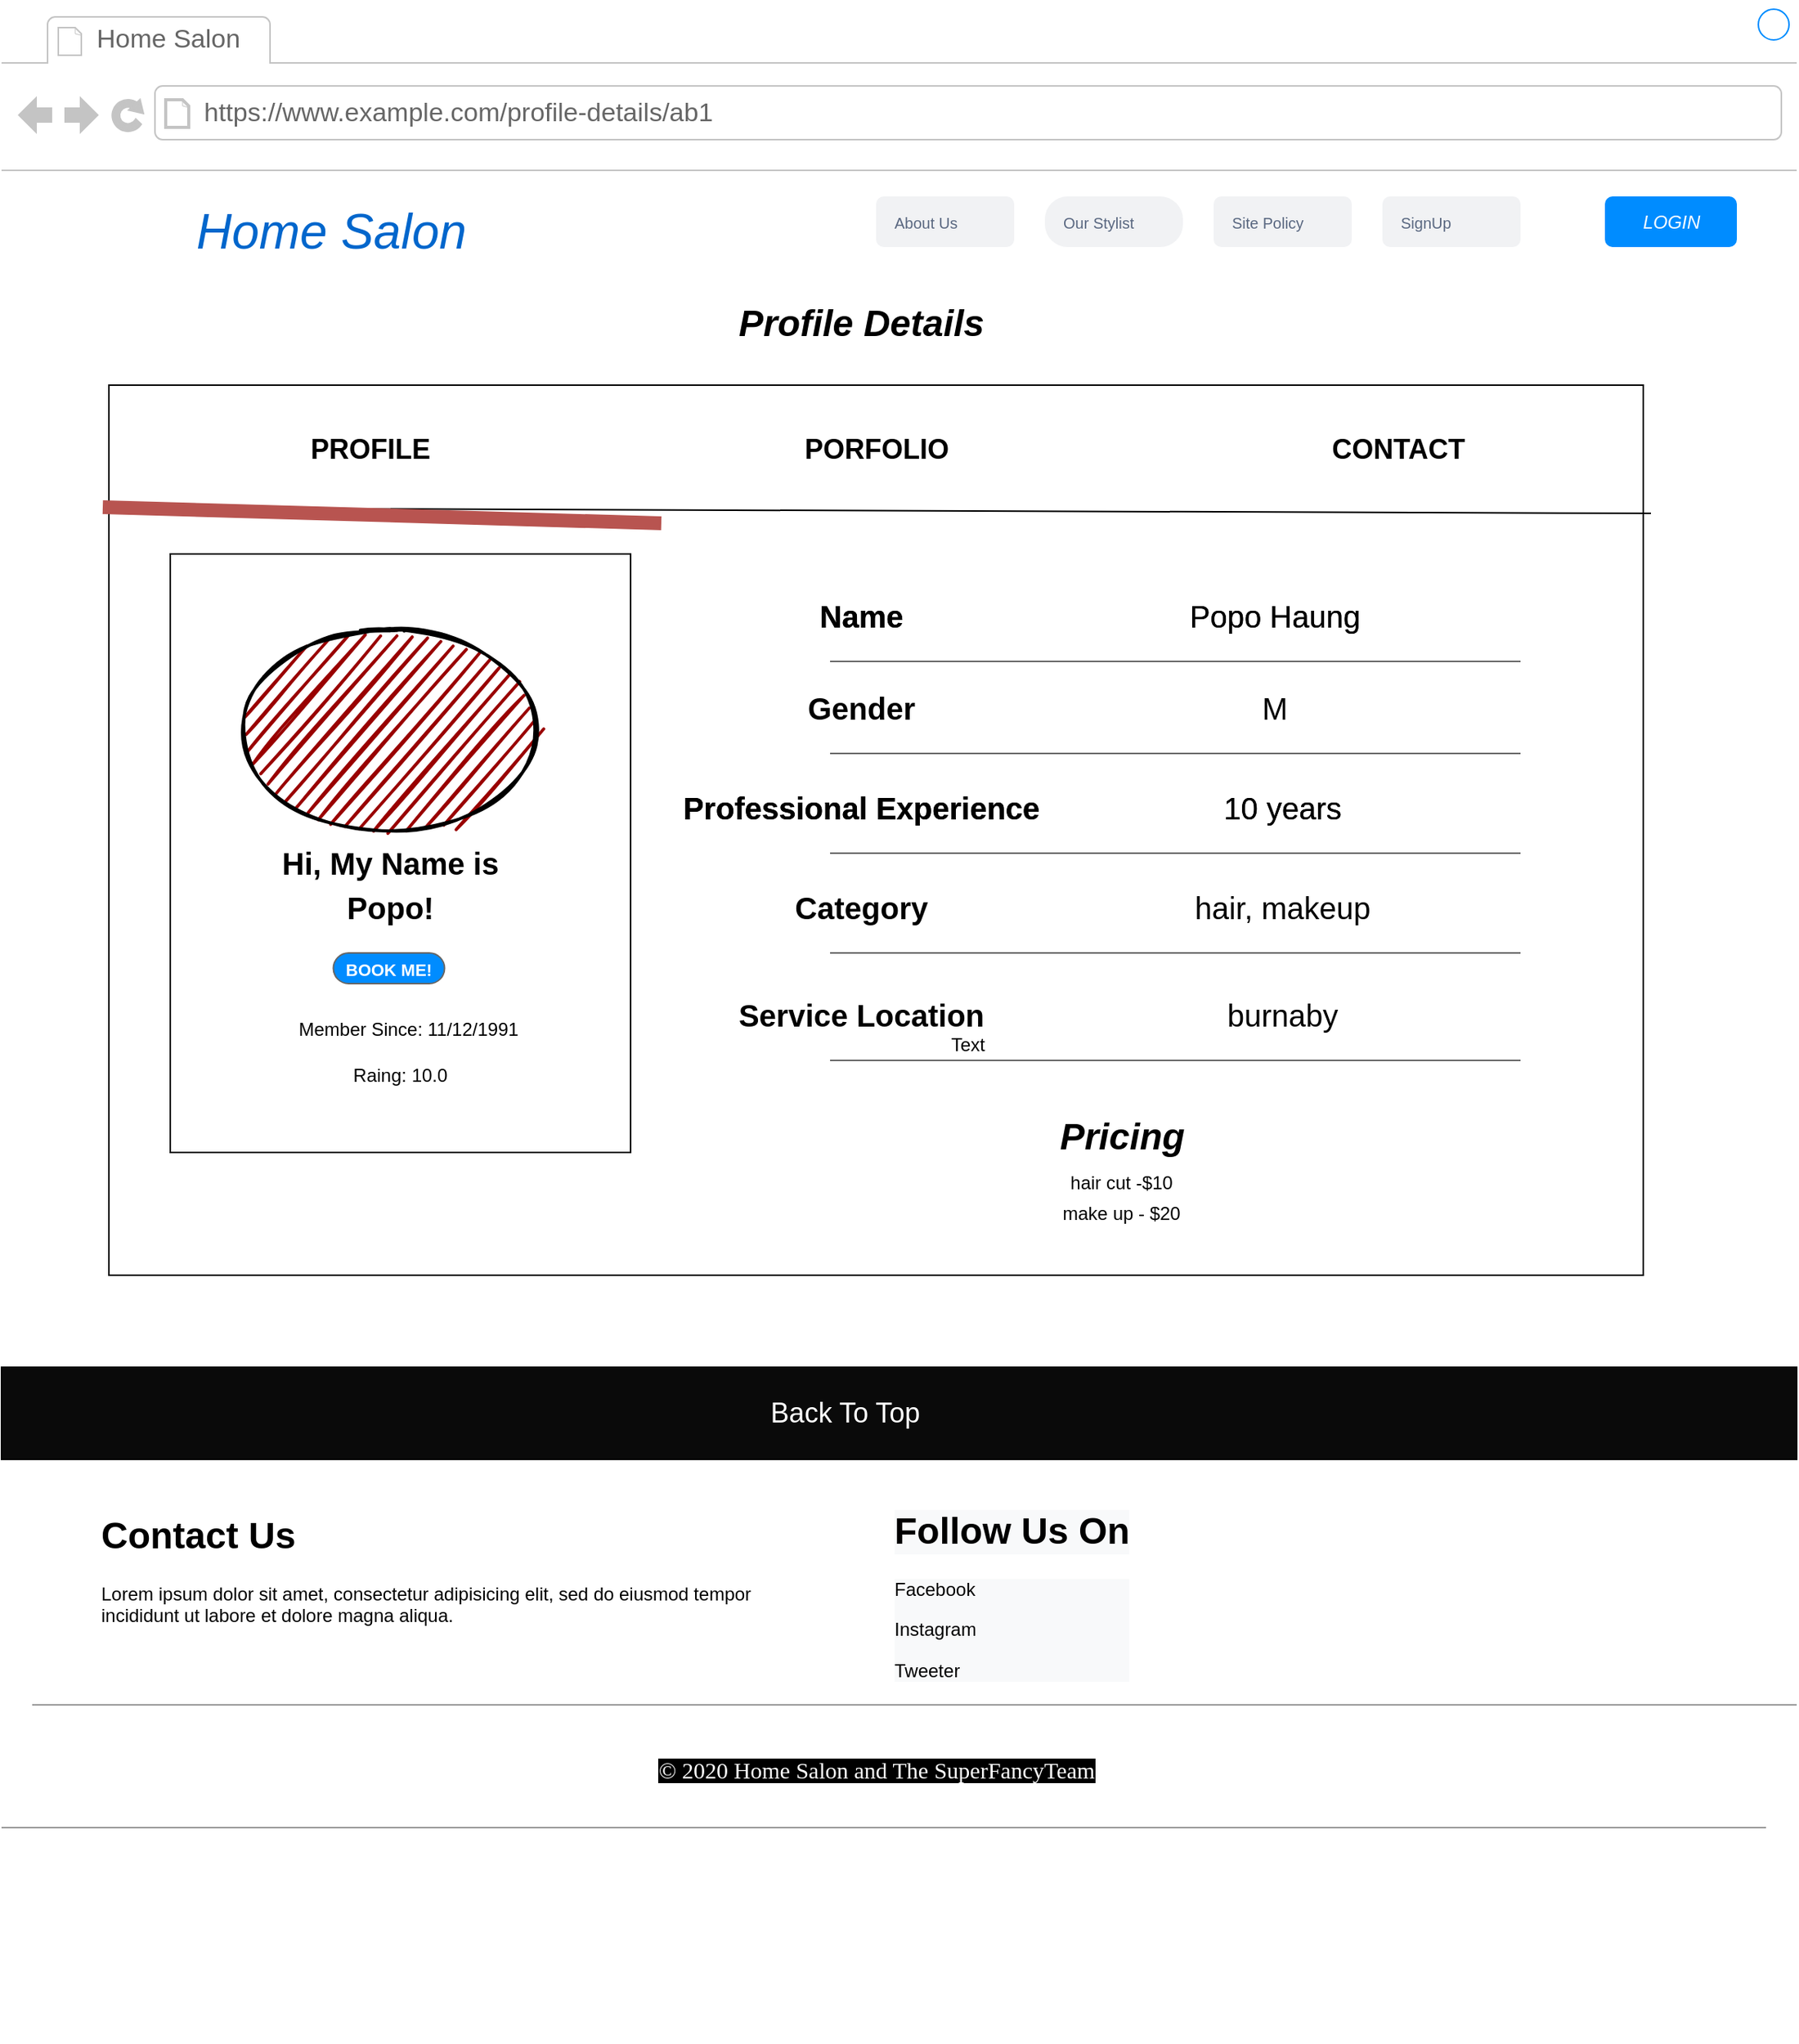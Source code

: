 <mxfile version="13.7.3" type="device"><diagram id="piDafpqhtRUU5qUU-vj8" name="Page-1"><mxGraphModel dx="1280" dy="803" grid="1" gridSize="10" guides="1" tooltips="1" connect="1" arrows="1" fold="1" page="1" pageScale="1" pageWidth="827" pageHeight="1169" math="0" shadow="0"><root><mxCell id="0"/><mxCell id="1" parent="0"/><mxCell id="8962rQQDY3VNNf6We3Pp-1" value="" style="strokeWidth=1;shadow=0;dashed=0;align=center;html=1;shape=mxgraph.mockup.containers.browserWindow;rSize=0;strokeColor2=#008cff;strokeColor3=#c4c4c4;mainText=,;recursiveResize=0;strokeColor=#FFFFFF;fontColor=#FFFFFF;" parent="1" vertex="1"><mxGeometry x="210" y="30" width="1170" height="1150" as="geometry"/></mxCell><mxCell id="8962rQQDY3VNNf6We3Pp-2" value="Page 1" style="strokeWidth=1;shadow=0;dashed=0;align=center;html=1;shape=mxgraph.mockup.containers.anchor;fontSize=17;fontColor=#666666;align=left;" parent="8962rQQDY3VNNf6We3Pp-1" vertex="1"><mxGeometry x="60" y="12" width="110" height="26" as="geometry"/></mxCell><mxCell id="8962rQQDY3VNNf6We3Pp-3" value="https://www.example.com" style="strokeWidth=1;shadow=0;dashed=0;align=center;html=1;shape=mxgraph.mockup.containers.anchor;rSize=0;fontSize=17;fontColor=#666666;align=left;" parent="8962rQQDY3VNNf6We3Pp-1" vertex="1"><mxGeometry x="130" y="60" width="250" height="26" as="geometry"/></mxCell><mxCell id="8962rQQDY3VNNf6We3Pp-6" value="SignUp" style="rounded=1;fillColor=#F1F2F4;strokeColor=none;html=1;fontColor=#596780;align=left;fontSize=10;spacingLeft=10" parent="8962rQQDY3VNNf6We3Pp-1" vertex="1"><mxGeometry x="900" y="127" width="90" height="33" as="geometry"/></mxCell><mxCell id="8962rQQDY3VNNf6We3Pp-8" value="Site Policy" style="rounded=1;fillColor=#F1F2F4;strokeColor=none;html=1;fontColor=#596780;align=left;fontSize=10;spacingLeft=10" parent="8962rQQDY3VNNf6We3Pp-1" vertex="1"><mxGeometry x="790" y="127" width="90" height="33" as="geometry"/></mxCell><mxCell id="8962rQQDY3VNNf6We3Pp-10" value="Our Stylist" style="rounded=1;fillColor=#F1F2F4;strokeColor=none;html=1;fontColor=#596780;align=left;fontSize=10;spacingLeft=10;arcSize=45;" parent="8962rQQDY3VNNf6We3Pp-1" vertex="1"><mxGeometry x="680" y="127" width="90" height="33" as="geometry"/></mxCell><mxCell id="8962rQQDY3VNNf6We3Pp-12" value="About Us" style="rounded=1;fillColor=#F1F2F4;strokeColor=none;html=1;fontColor=#596780;align=left;fontSize=10;spacingLeft=10" parent="8962rQQDY3VNNf6We3Pp-1" vertex="1"><mxGeometry x="570" y="127" width="90" height="33" as="geometry"/></mxCell><mxCell id="8962rQQDY3VNNf6We3Pp-14" value="&lt;i&gt;LOGIN&lt;/i&gt;" style="rounded=1;align=center;strokeColor=none;html=1;fontColor=#ffffff;fontSize=12;fillColor=#008CFF;" parent="8962rQQDY3VNNf6We3Pp-1" vertex="1"><mxGeometry x="1045" y="127" width="86" height="33" as="geometry"/></mxCell><mxCell id="8962rQQDY3VNNf6We3Pp-16" value="&lt;font style=&quot;font-size: 32px&quot;&gt;&lt;i&gt;Home Salon&lt;/i&gt;&lt;/font&gt;" style="text;html=1;strokeColor=none;fillColor=none;align=center;verticalAlign=middle;whiteSpace=wrap;rounded=0;fontSize=13;fontColor=#0066CC;" parent="8962rQQDY3VNNf6We3Pp-1" vertex="1"><mxGeometry x="100" y="140" width="230" height="20" as="geometry"/></mxCell><mxCell id="8962rQQDY3VNNf6We3Pp-35" value="" style="verticalLabelPosition=bottom;shadow=0;dashed=0;align=center;html=1;verticalAlign=top;strokeWidth=1;shape=mxgraph.mockup.markup.line;strokeColor=#999999;fillColor=#008CFF;fontSize=13;fontColor=#0066CC;" parent="8962rQQDY3VNNf6We3Pp-1" vertex="1"><mxGeometry y="1180" width="1150" height="20" as="geometry"/></mxCell><mxCell id="jDjJWMYXIh3P_rU1NpnS-8" value="" style="rounded=0;whiteSpace=wrap;html=1;" vertex="1" parent="8962rQQDY3VNNf6We3Pp-1"><mxGeometry x="70" y="250" width="1000" height="560" as="geometry"/></mxCell><mxCell id="jDjJWMYXIh3P_rU1NpnS-10" value="&lt;i&gt;Profile Details&lt;/i&gt;" style="text;strokeColor=none;fillColor=none;html=1;fontSize=24;fontStyle=1;verticalAlign=middle;align=center;" vertex="1" parent="8962rQQDY3VNNf6We3Pp-1"><mxGeometry x="510" y="190" width="100" height="40" as="geometry"/></mxCell><mxCell id="jDjJWMYXIh3P_rU1NpnS-12" value="" style="endArrow=none;html=1;exitX=-0.004;exitY=0.138;exitDx=0;exitDy=0;entryX=1.005;entryY=0.144;entryDx=0;entryDy=0;exitPerimeter=0;entryPerimeter=0;" edge="1" parent="8962rQQDY3VNNf6We3Pp-1" source="jDjJWMYXIh3P_rU1NpnS-8" target="jDjJWMYXIh3P_rU1NpnS-8"><mxGeometry width="50" height="50" relative="1" as="geometry"><mxPoint x="610" y="480" as="sourcePoint"/><mxPoint x="660" y="430" as="targetPoint"/></mxGeometry></mxCell><mxCell id="jDjJWMYXIh3P_rU1NpnS-14" value="&lt;font style=&quot;font-size: 18px&quot;&gt;PROFILE&lt;/font&gt;" style="text;strokeColor=none;fillColor=none;html=1;fontSize=24;fontStyle=1;verticalAlign=middle;align=center;" vertex="1" parent="8962rQQDY3VNNf6We3Pp-1"><mxGeometry x="190" y="270" width="100" height="40" as="geometry"/></mxCell><mxCell id="jDjJWMYXIh3P_rU1NpnS-16" value="&lt;font style=&quot;font-size: 18px&quot;&gt;CONTACT&lt;/font&gt;" style="text;strokeColor=none;fillColor=none;html=1;fontSize=24;fontStyle=1;verticalAlign=middle;align=center;" vertex="1" parent="8962rQQDY3VNNf6We3Pp-1"><mxGeometry x="860" y="270" width="100" height="40" as="geometry"/></mxCell><mxCell id="jDjJWMYXIh3P_rU1NpnS-15" value="&lt;font style=&quot;font-size: 18px&quot;&gt;PORFOLIO&lt;/font&gt;" style="text;strokeColor=none;fillColor=none;html=1;fontSize=24;fontStyle=1;verticalAlign=middle;align=center;" vertex="1" parent="8962rQQDY3VNNf6We3Pp-1"><mxGeometry x="520" y="270" width="100" height="40" as="geometry"/></mxCell><mxCell id="jDjJWMYXIh3P_rU1NpnS-18" value="" style="rounded=0;whiteSpace=wrap;html=1;" vertex="1" parent="8962rQQDY3VNNf6We3Pp-1"><mxGeometry x="110" y="360" width="300" height="390" as="geometry"/></mxCell><mxCell id="jDjJWMYXIh3P_rU1NpnS-19" value="" style="ellipse;whiteSpace=wrap;html=1;strokeWidth=2;fillWeight=2;hachureGap=8;fillColor=#990000;fillStyle=dots;sketch=1;" vertex="1" parent="8962rQQDY3VNNf6We3Pp-1"><mxGeometry x="155" y="410" width="195" height="130" as="geometry"/></mxCell><mxCell id="jDjJWMYXIh3P_rU1NpnS-20" value="&lt;font style=&quot;font-size: 20px&quot;&gt;Hi, My Name is &lt;br&gt;Popo!&lt;/font&gt;" style="text;strokeColor=none;fillColor=none;html=1;fontSize=24;fontStyle=1;verticalAlign=middle;align=center;" vertex="1" parent="8962rQQDY3VNNf6We3Pp-1"><mxGeometry x="202.5" y="555" width="100" height="40" as="geometry"/></mxCell><mxCell id="jDjJWMYXIh3P_rU1NpnS-22" value="&lt;font style=&quot;font-size: 11px&quot;&gt;BOOK ME!&lt;/font&gt;" style="strokeWidth=1;shadow=0;dashed=0;align=center;html=1;shape=mxgraph.mockup.buttons.button;strokeColor=#666666;fontColor=#ffffff;mainText=;buttonStyle=round;fontSize=17;fontStyle=1;fillColor=#008cff;whiteSpace=wrap;" vertex="1" parent="8962rQQDY3VNNf6We3Pp-1"><mxGeometry x="216.25" y="620" width="72.5" height="20" as="geometry"/></mxCell><mxCell id="jDjJWMYXIh3P_rU1NpnS-23" value="Member Since: 11/12/1991&amp;nbsp;" style="text;html=1;strokeColor=none;fillColor=none;align=center;verticalAlign=middle;whiteSpace=wrap;rounded=0;" vertex="1" parent="8962rQQDY3VNNf6We3Pp-1"><mxGeometry x="182.5" y="660" width="167.5" height="20" as="geometry"/></mxCell><mxCell id="jDjJWMYXIh3P_rU1NpnS-24" value="Raing: 10.0" style="text;html=1;strokeColor=none;fillColor=none;align=center;verticalAlign=middle;whiteSpace=wrap;rounded=0;" vertex="1" parent="8962rQQDY3VNNf6We3Pp-1"><mxGeometry x="213.13" y="690" width="93.75" height="20" as="geometry"/></mxCell><mxCell id="jDjJWMYXIh3P_rU1NpnS-175" value="" style="group" vertex="1" connectable="0" parent="8962rQQDY3VNNf6We3Pp-1"><mxGeometry x="510" y="570" width="480" height="50" as="geometry"/></mxCell><mxCell id="jDjJWMYXIh3P_rU1NpnS-176" value="&lt;font style=&quot;font-size: 20px&quot;&gt;Category&lt;/font&gt;" style="text;strokeColor=none;fillColor=none;html=1;fontSize=24;fontStyle=1;verticalAlign=middle;align=center;" vertex="1" parent="jDjJWMYXIh3P_rU1NpnS-175"><mxGeometry width="100" height="40" as="geometry"/></mxCell><mxCell id="jDjJWMYXIh3P_rU1NpnS-177" value="&lt;font style=&quot;font-size: 20px&quot;&gt;hair, makeup&lt;/font&gt;" style="text;html=1;strokeColor=none;fillColor=none;align=center;verticalAlign=middle;whiteSpace=wrap;rounded=0;" vertex="1" parent="jDjJWMYXIh3P_rU1NpnS-175"><mxGeometry x="240" y="10" width="170" height="20" as="geometry"/></mxCell><mxCell id="jDjJWMYXIh3P_rU1NpnS-178" value="" style="endArrow=none;html=1;strokeWidth=1;gradientColor=#b3b3b3;fillColor=#f5f5f5;strokeColor=#666666;" edge="1" parent="jDjJWMYXIh3P_rU1NpnS-175"><mxGeometry width="50" height="50" relative="1" as="geometry"><mxPoint x="30" y="50" as="sourcePoint"/><mxPoint x="480" y="50" as="targetPoint"/></mxGeometry></mxCell><mxCell id="jDjJWMYXIh3P_rU1NpnS-171" value="" style="group" vertex="1" connectable="0" parent="8962rQQDY3VNNf6We3Pp-1"><mxGeometry x="510" y="640" width="480" height="50" as="geometry"/></mxCell><mxCell id="jDjJWMYXIh3P_rU1NpnS-172" value="&lt;font style=&quot;font-size: 20px&quot;&gt;Service Location&lt;/font&gt;" style="text;strokeColor=none;fillColor=none;html=1;fontSize=24;fontStyle=1;verticalAlign=middle;align=center;" vertex="1" parent="jDjJWMYXIh3P_rU1NpnS-171"><mxGeometry width="100" height="40" as="geometry"/></mxCell><mxCell id="jDjJWMYXIh3P_rU1NpnS-173" value="&lt;font style=&quot;font-size: 20px&quot;&gt;burnaby&lt;/font&gt;" style="text;html=1;strokeColor=none;fillColor=none;align=center;verticalAlign=middle;whiteSpace=wrap;rounded=0;" vertex="1" parent="jDjJWMYXIh3P_rU1NpnS-171"><mxGeometry x="240" y="10" width="170" height="20" as="geometry"/></mxCell><mxCell id="jDjJWMYXIh3P_rU1NpnS-174" value="" style="endArrow=none;html=1;strokeWidth=1;gradientColor=#b3b3b3;fillColor=#f5f5f5;strokeColor=#666666;" edge="1" parent="jDjJWMYXIh3P_rU1NpnS-171"><mxGeometry width="50" height="50" relative="1" as="geometry"><mxPoint x="30" y="50" as="sourcePoint"/><mxPoint x="480" y="50" as="targetPoint"/></mxGeometry></mxCell><mxCell id="jDjJWMYXIh3P_rU1NpnS-50" value="" style="group" vertex="1" connectable="0" parent="8962rQQDY3VNNf6We3Pp-1"><mxGeometry x="510" y="440" width="660" height="890" as="geometry"/></mxCell><mxCell id="jDjJWMYXIh3P_rU1NpnS-51" value="&lt;span style=&quot;font-size: 20px&quot;&gt;Gender&lt;/span&gt;" style="text;strokeColor=none;fillColor=none;html=1;fontSize=24;fontStyle=1;verticalAlign=middle;align=center;" vertex="1" parent="jDjJWMYXIh3P_rU1NpnS-50"><mxGeometry width="100" height="40" as="geometry"/></mxCell><mxCell id="jDjJWMYXIh3P_rU1NpnS-52" value="&lt;font style=&quot;font-size: 20px&quot;&gt;M&lt;/font&gt;" style="text;html=1;strokeColor=none;fillColor=none;align=center;verticalAlign=middle;whiteSpace=wrap;rounded=0;" vertex="1" parent="jDjJWMYXIh3P_rU1NpnS-50"><mxGeometry x="240" y="10" width="160" height="20" as="geometry"/></mxCell><mxCell id="jDjJWMYXIh3P_rU1NpnS-53" value="" style="endArrow=none;html=1;strokeWidth=1;gradientColor=#b3b3b3;fillColor=#f5f5f5;strokeColor=#666666;" edge="1" parent="jDjJWMYXIh3P_rU1NpnS-50"><mxGeometry width="50" height="50" relative="1" as="geometry"><mxPoint x="30" y="50" as="sourcePoint"/><mxPoint x="480" y="50" as="targetPoint"/></mxGeometry></mxCell><mxCell id="jDjJWMYXIh3P_rU1NpnS-183" value="" style="strokeWidth=1;shadow=0;dashed=0;align=center;html=1;shape=mxgraph.mockup.containers.browserWindow;rSize=0;strokeColor2=#008cff;strokeColor3=#c4c4c4;mainText=,;recursiveResize=0;strokeColor=#FFFFFF;fontColor=#FFFFFF;" vertex="1" parent="jDjJWMYXIh3P_rU1NpnS-50"><mxGeometry x="-510" y="-440" width="1170" height="1170" as="geometry"/></mxCell><mxCell id="jDjJWMYXIh3P_rU1NpnS-184" value="Home Salon" style="strokeWidth=1;shadow=0;dashed=0;align=center;html=1;shape=mxgraph.mockup.containers.anchor;fontSize=17;fontColor=#666666;align=left;" vertex="1" parent="jDjJWMYXIh3P_rU1NpnS-183"><mxGeometry x="60" y="12" width="110" height="26" as="geometry"/></mxCell><mxCell id="jDjJWMYXIh3P_rU1NpnS-185" value="https://www.example.com/profile-details/ab1" style="strokeWidth=1;shadow=0;dashed=0;align=center;html=1;shape=mxgraph.mockup.containers.anchor;rSize=0;fontSize=17;fontColor=#666666;align=left;" vertex="1" parent="jDjJWMYXIh3P_rU1NpnS-183"><mxGeometry x="130" y="60" width="250" height="26" as="geometry"/></mxCell><mxCell id="jDjJWMYXIh3P_rU1NpnS-186" value="SignUp" style="rounded=1;fillColor=#F1F2F4;strokeColor=none;html=1;fontColor=#596780;align=left;fontSize=10;spacingLeft=10" vertex="1" parent="jDjJWMYXIh3P_rU1NpnS-183"><mxGeometry x="900" y="127" width="90" height="33" as="geometry"/></mxCell><mxCell id="jDjJWMYXIh3P_rU1NpnS-187" value="Site Policy" style="rounded=1;fillColor=#F1F2F4;strokeColor=none;html=1;fontColor=#596780;align=left;fontSize=10;spacingLeft=10" vertex="1" parent="jDjJWMYXIh3P_rU1NpnS-183"><mxGeometry x="790" y="127" width="90" height="33" as="geometry"/></mxCell><mxCell id="jDjJWMYXIh3P_rU1NpnS-188" value="Our Stylist" style="rounded=1;fillColor=#F1F2F4;strokeColor=none;html=1;fontColor=#596780;align=left;fontSize=10;spacingLeft=10;arcSize=45;" vertex="1" parent="jDjJWMYXIh3P_rU1NpnS-183"><mxGeometry x="680" y="127" width="90" height="33" as="geometry"/></mxCell><mxCell id="jDjJWMYXIh3P_rU1NpnS-189" value="About Us" style="rounded=1;fillColor=#F1F2F4;strokeColor=none;html=1;fontColor=#596780;align=left;fontSize=10;spacingLeft=10" vertex="1" parent="jDjJWMYXIh3P_rU1NpnS-183"><mxGeometry x="570" y="127" width="90" height="33" as="geometry"/></mxCell><mxCell id="jDjJWMYXIh3P_rU1NpnS-190" value="&lt;i&gt;LOGIN&lt;/i&gt;" style="rounded=1;align=center;strokeColor=none;html=1;fontColor=#ffffff;fontSize=12;fillColor=#008CFF;" vertex="1" parent="jDjJWMYXIh3P_rU1NpnS-183"><mxGeometry x="1045" y="127" width="86" height="33" as="geometry"/></mxCell><mxCell id="jDjJWMYXIh3P_rU1NpnS-191" value="&lt;font style=&quot;font-size: 32px&quot;&gt;&lt;i&gt;Home Salon&lt;/i&gt;&lt;/font&gt;" style="text;html=1;strokeColor=none;fillColor=none;align=center;verticalAlign=middle;whiteSpace=wrap;rounded=0;fontSize=13;fontColor=#0066CC;" vertex="1" parent="jDjJWMYXIh3P_rU1NpnS-183"><mxGeometry x="100" y="140" width="230" height="20" as="geometry"/></mxCell><mxCell id="jDjJWMYXIh3P_rU1NpnS-192" value="" style="verticalLabelPosition=bottom;shadow=0;dashed=0;align=center;html=1;verticalAlign=top;strokeWidth=1;shape=mxgraph.mockup.markup.line;strokeColor=#999999;fillColor=#008CFF;fontSize=13;fontColor=#0066CC;" vertex="1" parent="jDjJWMYXIh3P_rU1NpnS-183"><mxGeometry x="20" y="1100" width="1150" height="20" as="geometry"/></mxCell><mxCell id="jDjJWMYXIh3P_rU1NpnS-201" value="" style="rounded=0;whiteSpace=wrap;html=1;" vertex="1" parent="jDjJWMYXIh3P_rU1NpnS-183"><mxGeometry x="70" y="250" width="1000" height="580" as="geometry"/></mxCell><mxCell id="jDjJWMYXIh3P_rU1NpnS-202" value="&lt;i&gt;Profile Details&lt;/i&gt;" style="text;strokeColor=none;fillColor=none;html=1;fontSize=24;fontStyle=1;verticalAlign=middle;align=center;" vertex="1" parent="jDjJWMYXIh3P_rU1NpnS-183"><mxGeometry x="510" y="190" width="100" height="40" as="geometry"/></mxCell><mxCell id="jDjJWMYXIh3P_rU1NpnS-203" value="" style="endArrow=none;html=1;exitX=-0.004;exitY=0.138;exitDx=0;exitDy=0;entryX=1.005;entryY=0.144;entryDx=0;entryDy=0;exitPerimeter=0;entryPerimeter=0;" edge="1" parent="jDjJWMYXIh3P_rU1NpnS-183" source="jDjJWMYXIh3P_rU1NpnS-201" target="jDjJWMYXIh3P_rU1NpnS-201"><mxGeometry width="50" height="50" relative="1" as="geometry"><mxPoint x="610" y="480" as="sourcePoint"/><mxPoint x="660" y="430" as="targetPoint"/></mxGeometry></mxCell><mxCell id="jDjJWMYXIh3P_rU1NpnS-204" value="&lt;font style=&quot;font-size: 18px&quot;&gt;PROFILE&lt;/font&gt;" style="text;strokeColor=none;fillColor=none;html=1;fontSize=24;fontStyle=1;verticalAlign=middle;align=center;" vertex="1" parent="jDjJWMYXIh3P_rU1NpnS-183"><mxGeometry x="190" y="270" width="100" height="40" as="geometry"/></mxCell><mxCell id="jDjJWMYXIh3P_rU1NpnS-205" value="&lt;font style=&quot;font-size: 18px&quot;&gt;CONTACT&lt;/font&gt;" style="text;strokeColor=none;fillColor=none;html=1;fontSize=24;fontStyle=1;verticalAlign=middle;align=center;" vertex="1" parent="jDjJWMYXIh3P_rU1NpnS-183"><mxGeometry x="860" y="270" width="100" height="40" as="geometry"/></mxCell><mxCell id="jDjJWMYXIh3P_rU1NpnS-206" value="&lt;font style=&quot;font-size: 18px&quot;&gt;PORFOLIO&lt;/font&gt;" style="text;strokeColor=none;fillColor=none;html=1;fontSize=24;fontStyle=1;verticalAlign=middle;align=center;" vertex="1" parent="jDjJWMYXIh3P_rU1NpnS-183"><mxGeometry x="520" y="270" width="100" height="40" as="geometry"/></mxCell><mxCell id="jDjJWMYXIh3P_rU1NpnS-207" value="" style="rounded=0;whiteSpace=wrap;html=1;" vertex="1" parent="jDjJWMYXIh3P_rU1NpnS-183"><mxGeometry x="110" y="360" width="300" height="390" as="geometry"/></mxCell><mxCell id="jDjJWMYXIh3P_rU1NpnS-208" value="" style="ellipse;whiteSpace=wrap;html=1;strokeWidth=2;fillWeight=2;hachureGap=8;fillColor=#990000;fillStyle=dots;sketch=1;" vertex="1" parent="jDjJWMYXIh3P_rU1NpnS-183"><mxGeometry x="155" y="410" width="195" height="130" as="geometry"/></mxCell><mxCell id="jDjJWMYXIh3P_rU1NpnS-209" value="&lt;font style=&quot;font-size: 20px&quot;&gt;Hi, My Name is &lt;br&gt;Popo!&lt;/font&gt;" style="text;strokeColor=none;fillColor=none;html=1;fontSize=24;fontStyle=1;verticalAlign=middle;align=center;" vertex="1" parent="jDjJWMYXIh3P_rU1NpnS-183"><mxGeometry x="202.5" y="555" width="100" height="40" as="geometry"/></mxCell><mxCell id="jDjJWMYXIh3P_rU1NpnS-210" value="&lt;font style=&quot;font-size: 11px&quot;&gt;BOOK ME!&lt;/font&gt;" style="strokeWidth=1;shadow=0;dashed=0;align=center;html=1;shape=mxgraph.mockup.buttons.button;strokeColor=#666666;fontColor=#ffffff;mainText=;buttonStyle=round;fontSize=17;fontStyle=1;fillColor=#008cff;whiteSpace=wrap;" vertex="1" parent="jDjJWMYXIh3P_rU1NpnS-183"><mxGeometry x="216.25" y="620" width="72.5" height="20" as="geometry"/></mxCell><mxCell id="jDjJWMYXIh3P_rU1NpnS-211" value="Member Since: 11/12/1991&amp;nbsp;" style="text;html=1;strokeColor=none;fillColor=none;align=center;verticalAlign=middle;whiteSpace=wrap;rounded=0;" vertex="1" parent="jDjJWMYXIh3P_rU1NpnS-183"><mxGeometry x="182.5" y="660" width="167.5" height="20" as="geometry"/></mxCell><mxCell id="jDjJWMYXIh3P_rU1NpnS-212" value="Raing: 10.0" style="text;html=1;strokeColor=none;fillColor=none;align=center;verticalAlign=middle;whiteSpace=wrap;rounded=0;" vertex="1" parent="jDjJWMYXIh3P_rU1NpnS-183"><mxGeometry x="213.13" y="690" width="93.75" height="20" as="geometry"/></mxCell><mxCell id="jDjJWMYXIh3P_rU1NpnS-213" value="" style="group" vertex="1" connectable="0" parent="jDjJWMYXIh3P_rU1NpnS-183"><mxGeometry x="510" y="570" width="480" height="50" as="geometry"/></mxCell><mxCell id="jDjJWMYXIh3P_rU1NpnS-214" value="&lt;font style=&quot;font-size: 20px&quot;&gt;Category&lt;/font&gt;" style="text;strokeColor=none;fillColor=none;html=1;fontSize=24;fontStyle=1;verticalAlign=middle;align=center;" vertex="1" parent="jDjJWMYXIh3P_rU1NpnS-213"><mxGeometry width="100" height="40" as="geometry"/></mxCell><mxCell id="jDjJWMYXIh3P_rU1NpnS-215" value="&lt;font style=&quot;font-size: 20px&quot;&gt;hair, makeup&lt;/font&gt;" style="text;html=1;strokeColor=none;fillColor=none;align=center;verticalAlign=middle;whiteSpace=wrap;rounded=0;" vertex="1" parent="jDjJWMYXIh3P_rU1NpnS-213"><mxGeometry x="240" y="10" width="170" height="20" as="geometry"/></mxCell><mxCell id="jDjJWMYXIh3P_rU1NpnS-216" value="" style="endArrow=none;html=1;strokeWidth=1;gradientColor=#b3b3b3;fillColor=#f5f5f5;strokeColor=#666666;" edge="1" parent="jDjJWMYXIh3P_rU1NpnS-213"><mxGeometry width="50" height="50" relative="1" as="geometry"><mxPoint x="30" y="50" as="sourcePoint"/><mxPoint x="480" y="50" as="targetPoint"/></mxGeometry></mxCell><mxCell id="jDjJWMYXIh3P_rU1NpnS-217" value="" style="group" vertex="1" connectable="0" parent="jDjJWMYXIh3P_rU1NpnS-183"><mxGeometry x="510" y="640" width="480" height="50" as="geometry"/></mxCell><mxCell id="jDjJWMYXIh3P_rU1NpnS-218" value="&lt;font style=&quot;font-size: 20px&quot;&gt;Service Location&lt;/font&gt;" style="text;strokeColor=none;fillColor=none;html=1;fontSize=24;fontStyle=1;verticalAlign=middle;align=center;" vertex="1" parent="jDjJWMYXIh3P_rU1NpnS-217"><mxGeometry width="100" height="40" as="geometry"/></mxCell><mxCell id="jDjJWMYXIh3P_rU1NpnS-219" value="&lt;font style=&quot;font-size: 20px&quot;&gt;burnaby&lt;/font&gt;" style="text;html=1;strokeColor=none;fillColor=none;align=center;verticalAlign=middle;whiteSpace=wrap;rounded=0;" vertex="1" parent="jDjJWMYXIh3P_rU1NpnS-217"><mxGeometry x="240" y="10" width="170" height="20" as="geometry"/></mxCell><mxCell id="jDjJWMYXIh3P_rU1NpnS-220" value="" style="endArrow=none;html=1;strokeWidth=1;gradientColor=#b3b3b3;fillColor=#f5f5f5;strokeColor=#666666;" edge="1" parent="jDjJWMYXIh3P_rU1NpnS-217"><mxGeometry width="50" height="50" relative="1" as="geometry"><mxPoint x="30" y="50" as="sourcePoint"/><mxPoint x="480" y="50" as="targetPoint"/></mxGeometry></mxCell><mxCell id="jDjJWMYXIh3P_rU1NpnS-221" value="" style="group" vertex="1" connectable="0" parent="jDjJWMYXIh3P_rU1NpnS-183"><mxGeometry x="510" y="440" width="480" height="50" as="geometry"/></mxCell><mxCell id="jDjJWMYXIh3P_rU1NpnS-222" value="&lt;span style=&quot;font-size: 20px&quot;&gt;Gender&lt;/span&gt;" style="text;strokeColor=none;fillColor=none;html=1;fontSize=24;fontStyle=1;verticalAlign=middle;align=center;" vertex="1" parent="jDjJWMYXIh3P_rU1NpnS-221"><mxGeometry width="100" height="40" as="geometry"/></mxCell><mxCell id="jDjJWMYXIh3P_rU1NpnS-223" value="&lt;font style=&quot;font-size: 20px&quot;&gt;M&lt;/font&gt;" style="text;html=1;strokeColor=none;fillColor=none;align=center;verticalAlign=middle;whiteSpace=wrap;rounded=0;" vertex="1" parent="jDjJWMYXIh3P_rU1NpnS-221"><mxGeometry x="240" y="10" width="160" height="20" as="geometry"/></mxCell><mxCell id="jDjJWMYXIh3P_rU1NpnS-224" value="" style="endArrow=none;html=1;strokeWidth=1;gradientColor=#b3b3b3;fillColor=#f5f5f5;strokeColor=#666666;" edge="1" parent="jDjJWMYXIh3P_rU1NpnS-221"><mxGeometry width="50" height="50" relative="1" as="geometry"><mxPoint x="30" y="50" as="sourcePoint"/><mxPoint x="480" y="50" as="targetPoint"/></mxGeometry></mxCell><mxCell id="jDjJWMYXIh3P_rU1NpnS-225" value="" style="group" vertex="1" connectable="0" parent="jDjJWMYXIh3P_rU1NpnS-183"><mxGeometry x="510" y="505" width="480" height="50" as="geometry"/></mxCell><mxCell id="jDjJWMYXIh3P_rU1NpnS-226" value="&lt;font style=&quot;font-size: 20px&quot;&gt;Professional Experience&lt;/font&gt;" style="text;strokeColor=none;fillColor=none;html=1;fontSize=24;fontStyle=1;verticalAlign=middle;align=center;" vertex="1" parent="jDjJWMYXIh3P_rU1NpnS-225"><mxGeometry width="100" height="40" as="geometry"/></mxCell><mxCell id="jDjJWMYXIh3P_rU1NpnS-227" value="&lt;font style=&quot;font-size: 20px&quot;&gt;10 years&lt;/font&gt;" style="text;html=1;strokeColor=none;fillColor=none;align=center;verticalAlign=middle;whiteSpace=wrap;rounded=0;" vertex="1" parent="jDjJWMYXIh3P_rU1NpnS-225"><mxGeometry x="240" y="10" width="170" height="20" as="geometry"/></mxCell><mxCell id="jDjJWMYXIh3P_rU1NpnS-228" value="" style="endArrow=none;html=1;strokeWidth=1;gradientColor=#b3b3b3;fillColor=#f5f5f5;strokeColor=#666666;" edge="1" parent="jDjJWMYXIh3P_rU1NpnS-225"><mxGeometry width="50" height="50" relative="1" as="geometry"><mxPoint x="30" y="50" as="sourcePoint"/><mxPoint x="480" y="50" as="targetPoint"/></mxGeometry></mxCell><mxCell id="jDjJWMYXIh3P_rU1NpnS-229" value="" style="group" vertex="1" connectable="0" parent="jDjJWMYXIh3P_rU1NpnS-183"><mxGeometry x="510" y="380" width="480" height="50" as="geometry"/></mxCell><mxCell id="jDjJWMYXIh3P_rU1NpnS-230" value="&lt;font style=&quot;font-size: 20px&quot;&gt;Name&lt;/font&gt;" style="text;strokeColor=none;fillColor=none;html=1;fontSize=24;fontStyle=1;verticalAlign=middle;align=center;" vertex="1" parent="jDjJWMYXIh3P_rU1NpnS-229"><mxGeometry width="100" height="40" as="geometry"/></mxCell><mxCell id="jDjJWMYXIh3P_rU1NpnS-231" value="&lt;font style=&quot;font-size: 20px&quot;&gt;Popo Haung&lt;/font&gt;" style="text;html=1;strokeColor=none;fillColor=none;align=center;verticalAlign=middle;whiteSpace=wrap;rounded=0;" vertex="1" parent="jDjJWMYXIh3P_rU1NpnS-229"><mxGeometry x="240" y="10" width="160" height="20" as="geometry"/></mxCell><mxCell id="jDjJWMYXIh3P_rU1NpnS-232" value="" style="endArrow=none;html=1;strokeWidth=1;gradientColor=#b3b3b3;fillColor=#f5f5f5;strokeColor=#666666;" edge="1" parent="jDjJWMYXIh3P_rU1NpnS-229"><mxGeometry width="50" height="50" relative="1" as="geometry"><mxPoint x="30" y="50" as="sourcePoint"/><mxPoint x="480" y="50" as="targetPoint"/></mxGeometry></mxCell><mxCell id="jDjJWMYXIh3P_rU1NpnS-284" value="&lt;i&gt;Pricing&lt;/i&gt;" style="text;strokeColor=none;fillColor=none;html=1;fontSize=24;fontStyle=1;verticalAlign=middle;align=center;" vertex="1" parent="jDjJWMYXIh3P_rU1NpnS-183"><mxGeometry x="680" y="720" width="100" height="40" as="geometry"/></mxCell><mxCell id="jDjJWMYXIh3P_rU1NpnS-285" value="hair cut -$10" style="text;html=1;strokeColor=none;fillColor=none;align=center;verticalAlign=middle;whiteSpace=wrap;rounded=0;" vertex="1" parent="jDjJWMYXIh3P_rU1NpnS-183"><mxGeometry x="655" y="760" width="150" height="20" as="geometry"/></mxCell><mxCell id="jDjJWMYXIh3P_rU1NpnS-286" value="make up - $20" style="text;html=1;strokeColor=none;fillColor=none;align=center;verticalAlign=middle;whiteSpace=wrap;rounded=0;" vertex="1" parent="jDjJWMYXIh3P_rU1NpnS-183"><mxGeometry x="655" y="780" width="150" height="20" as="geometry"/></mxCell><mxCell id="jDjJWMYXIh3P_rU1NpnS-291" value="&lt;h1&gt;Contact Us&lt;/h1&gt;&lt;h1&gt;&lt;p style=&quot;font-size: 12px ; font-weight: 400&quot;&gt;Lorem ipsum dolor sit amet, consectetur adipisicing elit, sed do eiusmod tempor incididunt ut labore et dolore magna aliqua.&lt;/p&gt;&lt;/h1&gt;" style="text;html=1;strokeColor=none;fillColor=none;spacing=5;spacingTop=-20;whiteSpace=wrap;overflow=hidden;rounded=0;" vertex="1" parent="jDjJWMYXIh3P_rU1NpnS-183"><mxGeometry x="60" y="980" width="470" height="210" as="geometry"/></mxCell><mxCell id="jDjJWMYXIh3P_rU1NpnS-292" value="&lt;h1 style=&quot;color: rgb(0 , 0 , 0) ; font-family: &amp;#34;helvetica&amp;#34; ; font-style: normal ; letter-spacing: normal ; text-align: left ; text-indent: 0px ; text-transform: none ; word-spacing: 0px ; background-color: rgb(248 , 249 , 250)&quot;&gt;Follow Us On&lt;/h1&gt;&lt;h1 style=&quot;color: rgb(0 , 0 , 0) ; font-family: &amp;#34;helvetica&amp;#34; ; font-style: normal ; letter-spacing: normal ; text-align: left ; text-indent: 0px ; text-transform: none ; word-spacing: 0px ; background-color: rgb(248 , 249 , 250)&quot;&gt;&lt;p style=&quot;font-size: 12px ; font-weight: 400&quot;&gt;Facebook&lt;/p&gt;&lt;p style=&quot;font-size: 12px ; font-weight: 400&quot;&gt;Instagram&lt;/p&gt;&lt;p style=&quot;font-size: 12px ; font-weight: 400&quot;&gt;Tweeter&lt;/p&gt;&lt;/h1&gt;" style="text;whiteSpace=wrap;html=1;" vertex="1" parent="jDjJWMYXIh3P_rU1NpnS-183"><mxGeometry x="580" y="960" width="490" height="190" as="geometry"/></mxCell><mxCell id="jDjJWMYXIh3P_rU1NpnS-293" value="&lt;span style=&quot;color: rgb(255 , 255 , 255) ; font-family: &amp;#34;playfair display&amp;#34; , serif ; font-size: 15px ; font-weight: 400 ; background-color: rgb(0 , 0 , 0)&quot;&gt;© 2020 Home Salon and The SuperFancyTeam&lt;/span&gt;" style="text;strokeColor=none;fillColor=none;html=1;fontSize=24;fontStyle=1;verticalAlign=middle;align=center;" vertex="1" parent="jDjJWMYXIh3P_rU1NpnS-183"><mxGeometry x="520" y="1130" width="100" height="40" as="geometry"/></mxCell><mxCell id="jDjJWMYXIh3P_rU1NpnS-49" value="" style="group" vertex="1" connectable="0" parent="8962rQQDY3VNNf6We3Pp-1"><mxGeometry x="510" y="505" width="480" height="50" as="geometry"/></mxCell><mxCell id="jDjJWMYXIh3P_rU1NpnS-29" value="&lt;font style=&quot;font-size: 20px&quot;&gt;Professional Experience&lt;/font&gt;" style="text;strokeColor=none;fillColor=none;html=1;fontSize=24;fontStyle=1;verticalAlign=middle;align=center;" vertex="1" parent="jDjJWMYXIh3P_rU1NpnS-49"><mxGeometry width="100" height="40" as="geometry"/></mxCell><mxCell id="jDjJWMYXIh3P_rU1NpnS-30" value="&lt;font style=&quot;font-size: 20px&quot;&gt;10 years&lt;/font&gt;" style="text;html=1;strokeColor=none;fillColor=none;align=center;verticalAlign=middle;whiteSpace=wrap;rounded=0;" vertex="1" parent="jDjJWMYXIh3P_rU1NpnS-49"><mxGeometry x="240" y="10" width="170" height="20" as="geometry"/></mxCell><mxCell id="jDjJWMYXIh3P_rU1NpnS-41" value="" style="endArrow=none;html=1;strokeWidth=1;gradientColor=#b3b3b3;fillColor=#f5f5f5;strokeColor=#666666;" edge="1" parent="jDjJWMYXIh3P_rU1NpnS-49"><mxGeometry width="50" height="50" relative="1" as="geometry"><mxPoint x="30" y="50" as="sourcePoint"/><mxPoint x="480" y="50" as="targetPoint"/></mxGeometry></mxCell><mxCell id="jDjJWMYXIh3P_rU1NpnS-179" value="" style="group" vertex="1" connectable="0" parent="8962rQQDY3VNNf6We3Pp-1"><mxGeometry x="510" y="380" width="480" height="50" as="geometry"/></mxCell><mxCell id="jDjJWMYXIh3P_rU1NpnS-180" value="&lt;font style=&quot;font-size: 20px&quot;&gt;Name&lt;/font&gt;" style="text;strokeColor=none;fillColor=none;html=1;fontSize=24;fontStyle=1;verticalAlign=middle;align=center;" vertex="1" parent="jDjJWMYXIh3P_rU1NpnS-179"><mxGeometry width="100" height="40" as="geometry"/></mxCell><mxCell id="jDjJWMYXIh3P_rU1NpnS-181" value="&lt;font style=&quot;font-size: 20px&quot;&gt;Popo Haung&lt;/font&gt;" style="text;html=1;strokeColor=none;fillColor=none;align=center;verticalAlign=middle;whiteSpace=wrap;rounded=0;" vertex="1" parent="jDjJWMYXIh3P_rU1NpnS-179"><mxGeometry x="240" y="10" width="160" height="20" as="geometry"/></mxCell><mxCell id="jDjJWMYXIh3P_rU1NpnS-182" value="" style="endArrow=none;html=1;strokeWidth=1;gradientColor=#b3b3b3;fillColor=#f5f5f5;strokeColor=#666666;" edge="1" parent="jDjJWMYXIh3P_rU1NpnS-179"><mxGeometry width="50" height="50" relative="1" as="geometry"><mxPoint x="30" y="50" as="sourcePoint"/><mxPoint x="480" y="50" as="targetPoint"/></mxGeometry></mxCell><mxCell id="jDjJWMYXIh3P_rU1NpnS-17" value="" style="endArrow=none;html=1;exitX=-0.004;exitY=0.142;exitDx=0;exitDy=0;exitPerimeter=0;strokeWidth=9;gradientColor=#ea6b66;fillColor=#f8cecc;strokeColor=#b85450;" edge="1" parent="1" source="jDjJWMYXIh3P_rU1NpnS-8"><mxGeometry width="50" height="50" relative="1" as="geometry"><mxPoint x="590" y="530" as="sourcePoint"/><mxPoint x="640" y="370" as="targetPoint"/></mxGeometry></mxCell><mxCell id="jDjJWMYXIh3P_rU1NpnS-283" value="Text" style="text;html=1;strokeColor=none;fillColor=none;align=center;verticalAlign=middle;whiteSpace=wrap;rounded=0;" vertex="1" parent="1"><mxGeometry x="820" y="700" width="40" height="20" as="geometry"/></mxCell><mxCell id="jDjJWMYXIh3P_rU1NpnS-287" value="" style="rounded=0;whiteSpace=wrap;html=1;fillColor=#0A0A0A;" vertex="1" parent="1"><mxGeometry x="210" y="920" width="1170" height="60" as="geometry"/></mxCell><mxCell id="jDjJWMYXIh3P_rU1NpnS-288" value="&lt;font color=&quot;#ffffff&quot; style=&quot;font-size: 18px&quot;&gt;Back To Top&lt;/font&gt;" style="text;html=1;strokeColor=none;fillColor=none;align=center;verticalAlign=middle;whiteSpace=wrap;rounded=0;" vertex="1" parent="1"><mxGeometry x="700" y="940" width="120" height="20" as="geometry"/></mxCell></root></mxGraphModel></diagram></mxfile>